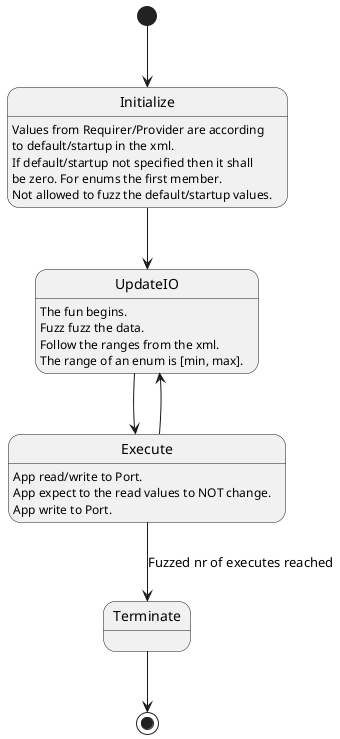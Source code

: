 @startuml
'this diagram show how an application behaves

Initialize : Values from Requirer/Provider are according
Initialize : to default/startup in the xml.
Initialize : If default/startup not specified then it shall
Initialize : be zero. For enums the first member.
Initialize : Not allowed to fuzz the default/startup values.

Execute : App read/write to Port.
Execute : App expect to the read values to NOT change.
Execute : App write to Port.

UpdateIO : The fun begins.
UpdateIO : Fuzz fuzz the data.
UpdateIO : Follow the ranges from the xml.
UpdateIO : The range of an enum is [min, max].

[*] --> Initialize

Initialize --> UpdateIO
UpdateIO --> Execute
Execute --> UpdateIO
Execute --> Terminate : Fuzzed nr of executes reached

Terminate --> [*]

@enduml
